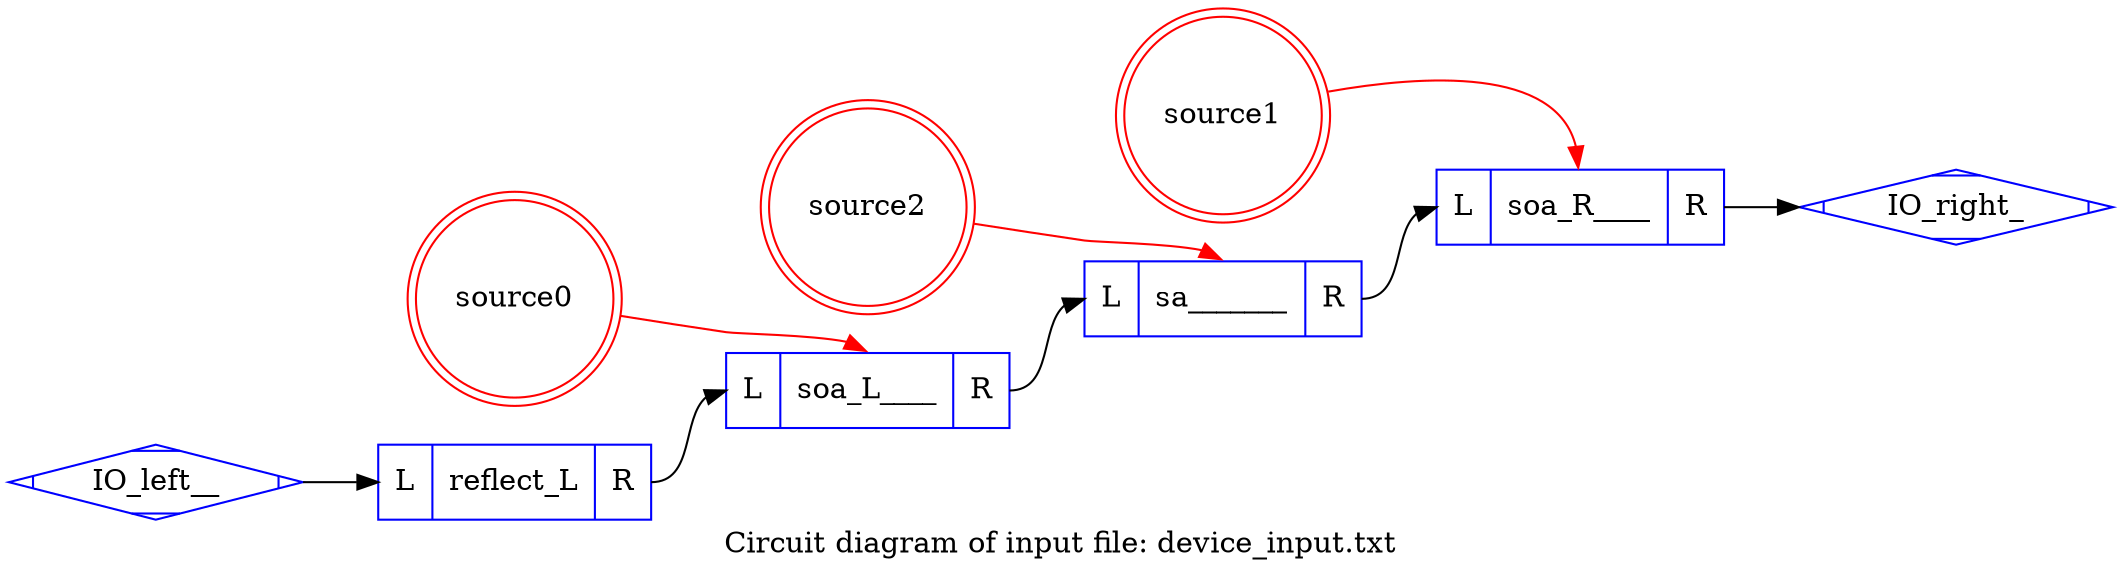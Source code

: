 digraph G {
	rankdir=LR;
	graph [size="20,20"];
	node [shape = record, color=blue, fontsize=14.0];

	reflect_L [label="{<L0>L|<name>reflect_L|<R0>R}"];
	soa_L____ [label="{<L0>L|<name>soa_L____|<R0>R}"];
	source0 -> soa_L____:name [color=red];
	source0 [shape=doublecircle, color=red];
	sa_______ [label="{<L0>L|<name>sa_______|<R0>R}"];
	source2 -> sa_______:name [color=red];
	source2 [shape=doublecircle, color=red];
	soa_R____ [label="{<L0>L|<name>soa_R____|<R0>R}"];
	source1 -> soa_R____:name [color=red];
	source1 [shape=doublecircle, color=red];
	IO_left__ -> reflect_L:L0;
	reflect_L:R0 -> soa_L____:L0;
	soa_L____:R0 -> sa_______:L0;
	sa_______:R0 -> soa_R____:L0;
	soa_R____:R0 -> IO_right_;

	IO_left__ [shape=Mdiamond];
	IO_right_ [shape=Mdiamond];
	overlap=false
label="Circuit diagram of input file: device_input.txt"
}
